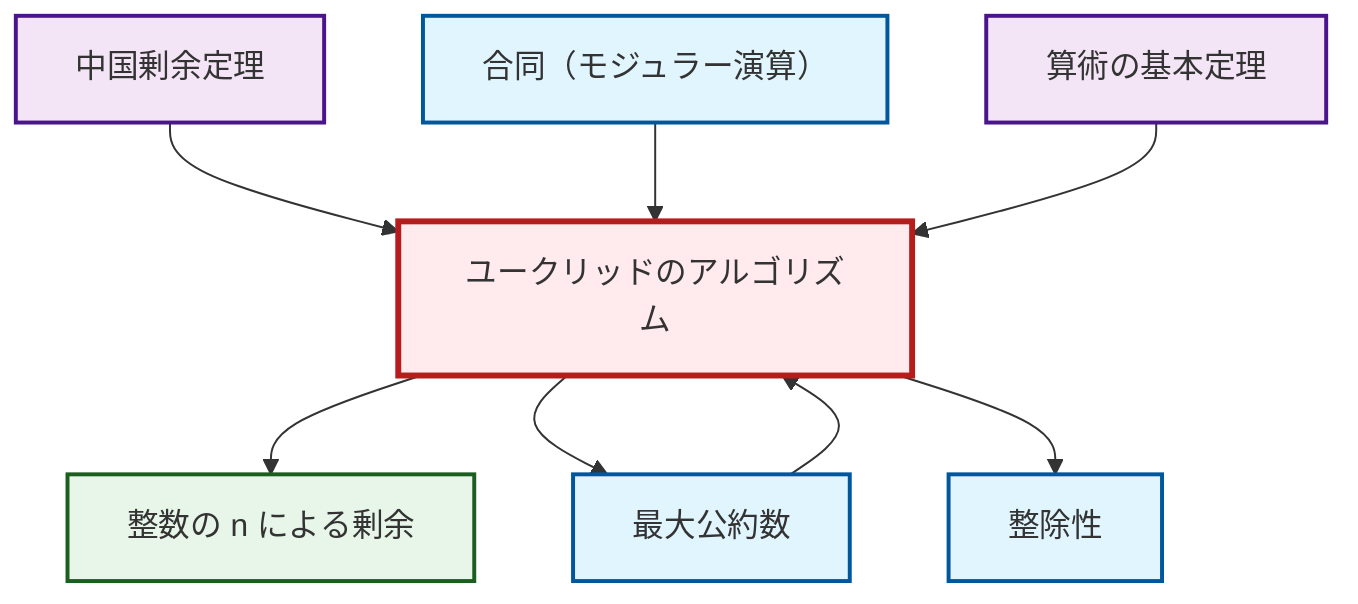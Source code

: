 graph TD
    classDef definition fill:#e1f5fe,stroke:#01579b,stroke-width:2px
    classDef theorem fill:#f3e5f5,stroke:#4a148c,stroke-width:2px
    classDef axiom fill:#fff3e0,stroke:#e65100,stroke-width:2px
    classDef example fill:#e8f5e9,stroke:#1b5e20,stroke-width:2px
    classDef current fill:#ffebee,stroke:#b71c1c,stroke-width:3px
    ex-quotient-integers-mod-n["整数の n による剰余"]:::example
    def-congruence["合同（モジュラー演算）"]:::definition
    def-divisibility["整除性"]:::definition
    def-gcd["最大公約数"]:::definition
    thm-chinese-remainder["中国剰余定理"]:::theorem
    thm-fundamental-arithmetic["算術の基本定理"]:::theorem
    thm-euclidean-algorithm["ユークリッドのアルゴリズム"]:::theorem
    thm-euclidean-algorithm --> ex-quotient-integers-mod-n
    thm-chinese-remainder --> thm-euclidean-algorithm
    def-gcd --> thm-euclidean-algorithm
    def-congruence --> thm-euclidean-algorithm
    thm-euclidean-algorithm --> def-gcd
    thm-euclidean-algorithm --> def-divisibility
    thm-fundamental-arithmetic --> thm-euclidean-algorithm
    class thm-euclidean-algorithm current